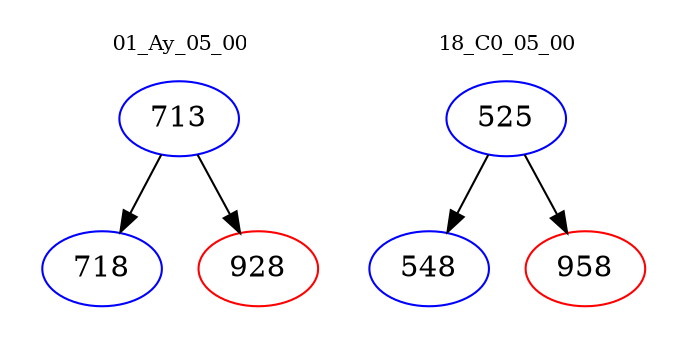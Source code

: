 digraph{
subgraph cluster_0 {
color = white
label = "01_Ay_05_00";
fontsize=10;
T0_713 [label="713", color="blue"]
T0_713 -> T0_718 [color="black"]
T0_718 [label="718", color="blue"]
T0_713 -> T0_928 [color="black"]
T0_928 [label="928", color="red"]
}
subgraph cluster_1 {
color = white
label = "18_C0_05_00";
fontsize=10;
T1_525 [label="525", color="blue"]
T1_525 -> T1_548 [color="black"]
T1_548 [label="548", color="blue"]
T1_525 -> T1_958 [color="black"]
T1_958 [label="958", color="red"]
}
}
